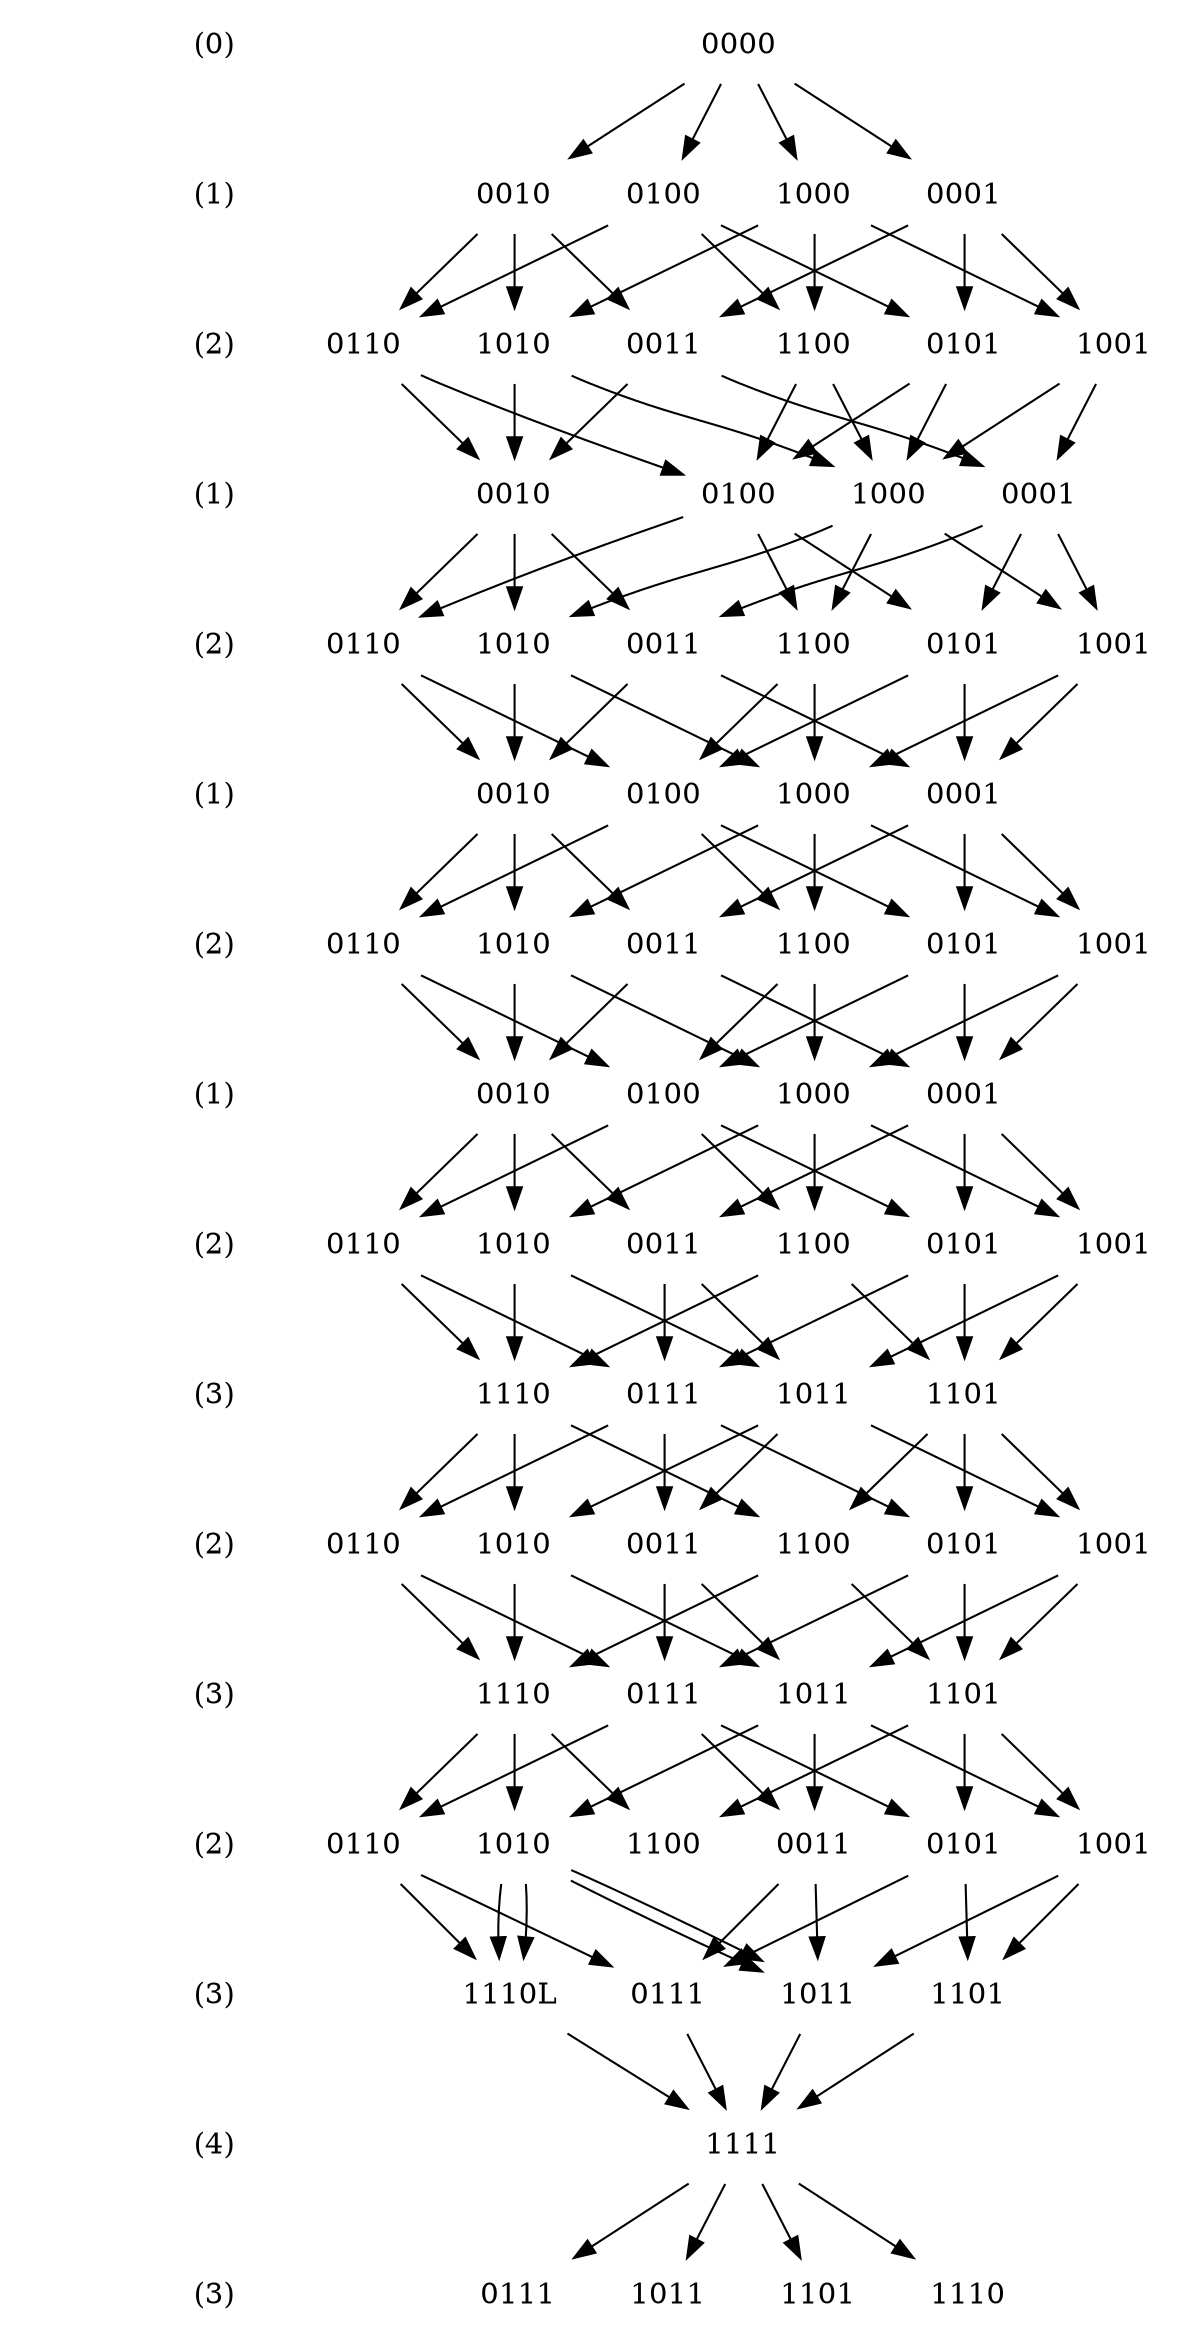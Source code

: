 /*
    dot -T pdf optimal_4.dot -o optimal_4.pdf
*/

digraph optimal_4 {

	node [shape=plaintext]

	"rank0" [label="0"]
	"rank1" [label="1"]
	"rank2" [label="2"]
	"rank3" [label="3"]
	"rank4" [label="4"]
	"rank5" [label="5"]
	"rank6" [label="6"]
	"rank7" [label="7"]
	"rank8" [label="8"]
	"rank9" [label="9"]
	"rank10" [label="10"]
	"rank11" [label="11"]
	"rank12" [label="12"]
	"rank13" [label="13"]
	"rank14" [label="14"]
	"rank15" [label="15"]

	"size0" [label="(0)"]
	"size1" [label="(1)"]
	"size2" [label="(2)"]
	"size3" [label="(1)"]
	"size4" [label="(2)"]
	"size5" [label="(1)"]
	"size6" [label="(2)"]
	"size7" [label="(1)"]
	"size8" [label="(2)"]
	"size9" [label="(3)"]
	"size10" [label="(2)"]
	"size11" [label="(3)"]
	"size12" [label="(2)"]
	"size13" [label="(3)"]
	"size14" [label="(4)"]
	"size15" [label="(3)"]

	edge [style=invis];

	"size0" -> "size1" -> "size2" -> "size3" ->
	"size4" -> "size5" -> "size6" -> "size7" ->
	"size8" -> "size9" -> "size10" -> "size11" ->
	"size12" -> "size13" -> "size14" -> "size15"

	edge [style=solid];

	// node [shape=box]

	{rank=same; "rank0" [style=invis];
		0000
	}

	{rank=same; "rank1" [style=invis];
		0001 0010 0100 1000
	}

	0000->0001;
	0000->0010;
	0000->0100;
	0000->1000;

	{rank=same; "rank2" [style=invis];
		"0011a" [label="0011"];
		"0101a" [label="0101"];
		"0110a" [label="0110"];
		"1100a" [label="1100"];
		"1001a" [label="1001"];
		"1010a" [label="1010"];
	}

	0001->"0011a"; 0001->"0101a"; 0001->"1001a";
	0010->"0011a"; 0010->"0110a"; 0010->"1010a";
	0100->"0101a"; 0100->"0110a"; 0100->"1100a";
	1000->"1001a"; 1000->"1010a"; 1000->"1100a";

	{rank=same; "rank3" [style=invis];
		"0010b" [label="0010"];
		"0001b" [label="0001"];
		"0100b" [label="0100"];
		"1000b" [label="1000"];
	}

	"0011a"->"0010b"; "0011a"->"0001b";
	"0101a"->"1000b"; "0101a"->"0100b";
	"0110a"->"0100b"; "0110a"->"0010b";
	"1001a"->"1000b"; "1001a"->"0001b";
	"1010a"->"1000b"; "1010a"->"0010b";
	"1100a"->"1000b"; "1100a"->"0100b";

	{rank=same; "rank4" [style=invis];
		"0011c" [label="0011"];
		"0101c" [label="0101"];
		"0110c" [label="0110"];
		"1010c" [label="1010"];
		"1001c" [label="1001"];
		"1100c" [label="1100"];
	}

	"0001b"->"0011c"; "0001b"->"0101c"; "0001b"->"1001c";
	"0010b"->"0011c"; "0010b"->"0110c"; "0010b"->"1010c";
	"1000b"->"1001c"; "1000b"->"1010c"; "1000b"->"1100c";
	"0100b"->"0101c"; "0100b"->"0110c"; "0100b"->"1100c";
	
	{rank=same; "rank5" [style=invis];
		"0010d" [label="0010"];
		"0001d" [label="0001"];
		"1000d" [label="1000"];
		"0100d" [label="0100"];
	}

	"0011c"->"0010d"; "0011c"->"0001d";
	"1001c"->"1000d"; "1001c"->"0001d";
	"0101c"->"0100d"; "0101c"->"0001d";
	"1010c"->"1000d"; "1010c"->"0010d";
	"0110c"->"0100d"; "0110c"->"0010d";
	"1100c"->"1000d"; "1100c"->"0100d";

	{rank=same; "rank6" [style=invis];
		"1001e" [label="1001"];
		"0101e" [label="0101"];
		"0011e" [label="0011"];
		"1010e" [label="1010"];
		"0110e" [label="0110"];
		"1100e" [label="1100"];
	}

	"0001d"->"1001e"; "0001d"->"0101e"; "0001d"->"0011e";
	"0010d"->"1010e"; "0010d"->"0110e"; "0010d"->"0011e";
	"1000d"->"1001e"; "1000d"->"1010e"; "1000d"->"1100e";
	"0100d"->"1100e"; "0100d"->"0110e"; "0100d"->"0101e";

	{rank=same; "rank7" [style=invis];
		"0001f" [label="0001"];
		"0010f" [label="0010"];
		"1000f" [label="1000"];
		"0100f" [label="0100"];
	}

	"0011e"->"0001f" "0011e"->"0010f"
	"1001e"->"0001f" "1001e"->"1000f"
	"0101e"->"0001f" "0101e"->"0100f"
	"1010e"->"0010f" "1010e"->"1000f"
	"0110e"->"0010f" "0110e"->"0100f"
	"1100e"->"0100f" "1100e"->"1000f"

	{rank=same; "rank8" [style=invis];
		"1001g" [label="1001"];
		"0101g" [label="0101"];
		"0011g" [label="0011"];
		"1010g" [label="1010"];
		"0110g" [label="0110"];
		"1100g" [label="1100"];
	}

	"0001f"->"1001g"; "0001f"->"0101g"; "0001f"->"0011g";
	"0010f"->"1010g"; "0010f"->"0110g"; "0010f"->"0011g";
	"0100f"->"1100g"; "0100f"->"0110g"; "0100f"->"0101g";
	"1000f"->"1100g"; "1000f"->"1010g"; "1000f"->"1001g";

	{rank=same; "rank9" [style=invis];
		"1011h" [label="1011"];
		"0111h" [label="0111"];
		"1101h" [label="1101"];
		"1110h" [label="1110"];
	}

	"0011g"->"1011h"; "0011g"->"0111h";
	"1001g"->"1101h"; "1001g"->"1011h";
	"0101g"->"1101h"; "0101g"->"0111h";
	"1010g"->"1110h"; "1010g"->"1011h";
	"0110g"->"1110h"; "0110g"->"0111h";
	"1100g"->"1110h"; "1100g"->"1101h";

	{rank=same; "rank10" [style=invis];
		"0011i" [label="0011"];
		"1001i" [label="1001"];
		"1010i" [label="1010"];
		"0101i" [label="0101"];
		"0110i" [label="0110"];
		"1100i" [label="1100"];
	}

	"1011h"->"0011i" "1011h"->"1001i" "1011h"->"1010i"
	"0111h"->"0011i" "0111h"->"0101i" "0111h"->"0110i"
	"1101h"->"0101i" "1101h"->"1001i" "1101h"->"1100i"
	"1110h"->"0110i" "1110h"->"1010i" "1110h"->"1100i"

	{rank=same; "rank11" [style=invis];
		"1011j" [label="1011"];
		"0111j" [label="0111"];
		"1101j" [label="1101"];
		"1110j" [label="1110"];
	}

	"0011i"->"1011j"; "0011i"->"0111j";
	"1001i"->"1101j"; "1001i"->"1011j";
	"0101i"->"1101j"; "0101i"->"0111j";
	"1010i"->"1110j"; "1010i"->"1011j";
	"0110i"->"1110j"; "0110i"->"0111j";
	"1100i"->"1110j"; "1100i"->"1101j";

	{rank=same; "rank12" [style=invis];
		"0011k" [label="0011"];
		"1001k" [label="1001"];
		"1010k" [label="1010"];
		"0101k" [label="0101"];
		"0110k" [label="0110"];
		"1100k" [label="1100"];
	}

	"1011j"->"0011k"; "1011j"->"1001k"; "1011j"->"1010k";
	"0111j"->"0011k"; "0111j"->"0101k"; "0111j"->"0110k";
	"1101j"->"0101k"; "1101j"->"1001k"; "1101j"->"1100k";
	"1110j"->"0110k"; "1110j"->"1010k"; "1110j"->"1100k";

	{rank=same; "rank13" [style=invis];
		"1011L" [label="1011"];
		"0111L" [label="0111"];
		"1101L" [label="1101"];
		"0111L" [label="0111"];
	}

	"0011k"->"1011L"; "0011k"->"0111L";
	"1001k"->"1101L"; "1001k"->"1011L";
	"0101k"->"1101L"; "0101k"->"0111L";
	"1010k"->"1110L"; "1010k"->"1011L";
	"0110k"->"1110L"; "0110k"->"0111L";
	"1010k"->"1110L"; "1010k"->"1011L";

	{rank=same; "rank14" [style=invis];
		1111
	}

	"1110L"->1111
	"0111L"->1111
	"1011L"->1111
	"1101L"->1111

	{rank=same; "rank15" [style=invis];
		"0111m" [label="0111"];
		"1011m" [label="1011"];
		"1101m" [label="1101"];
		"1110m" [label="1110"];
	}

	1111->"0111m"
	1111->"1011m"
	1111->"1101m"
	1111->"1110m"

}

